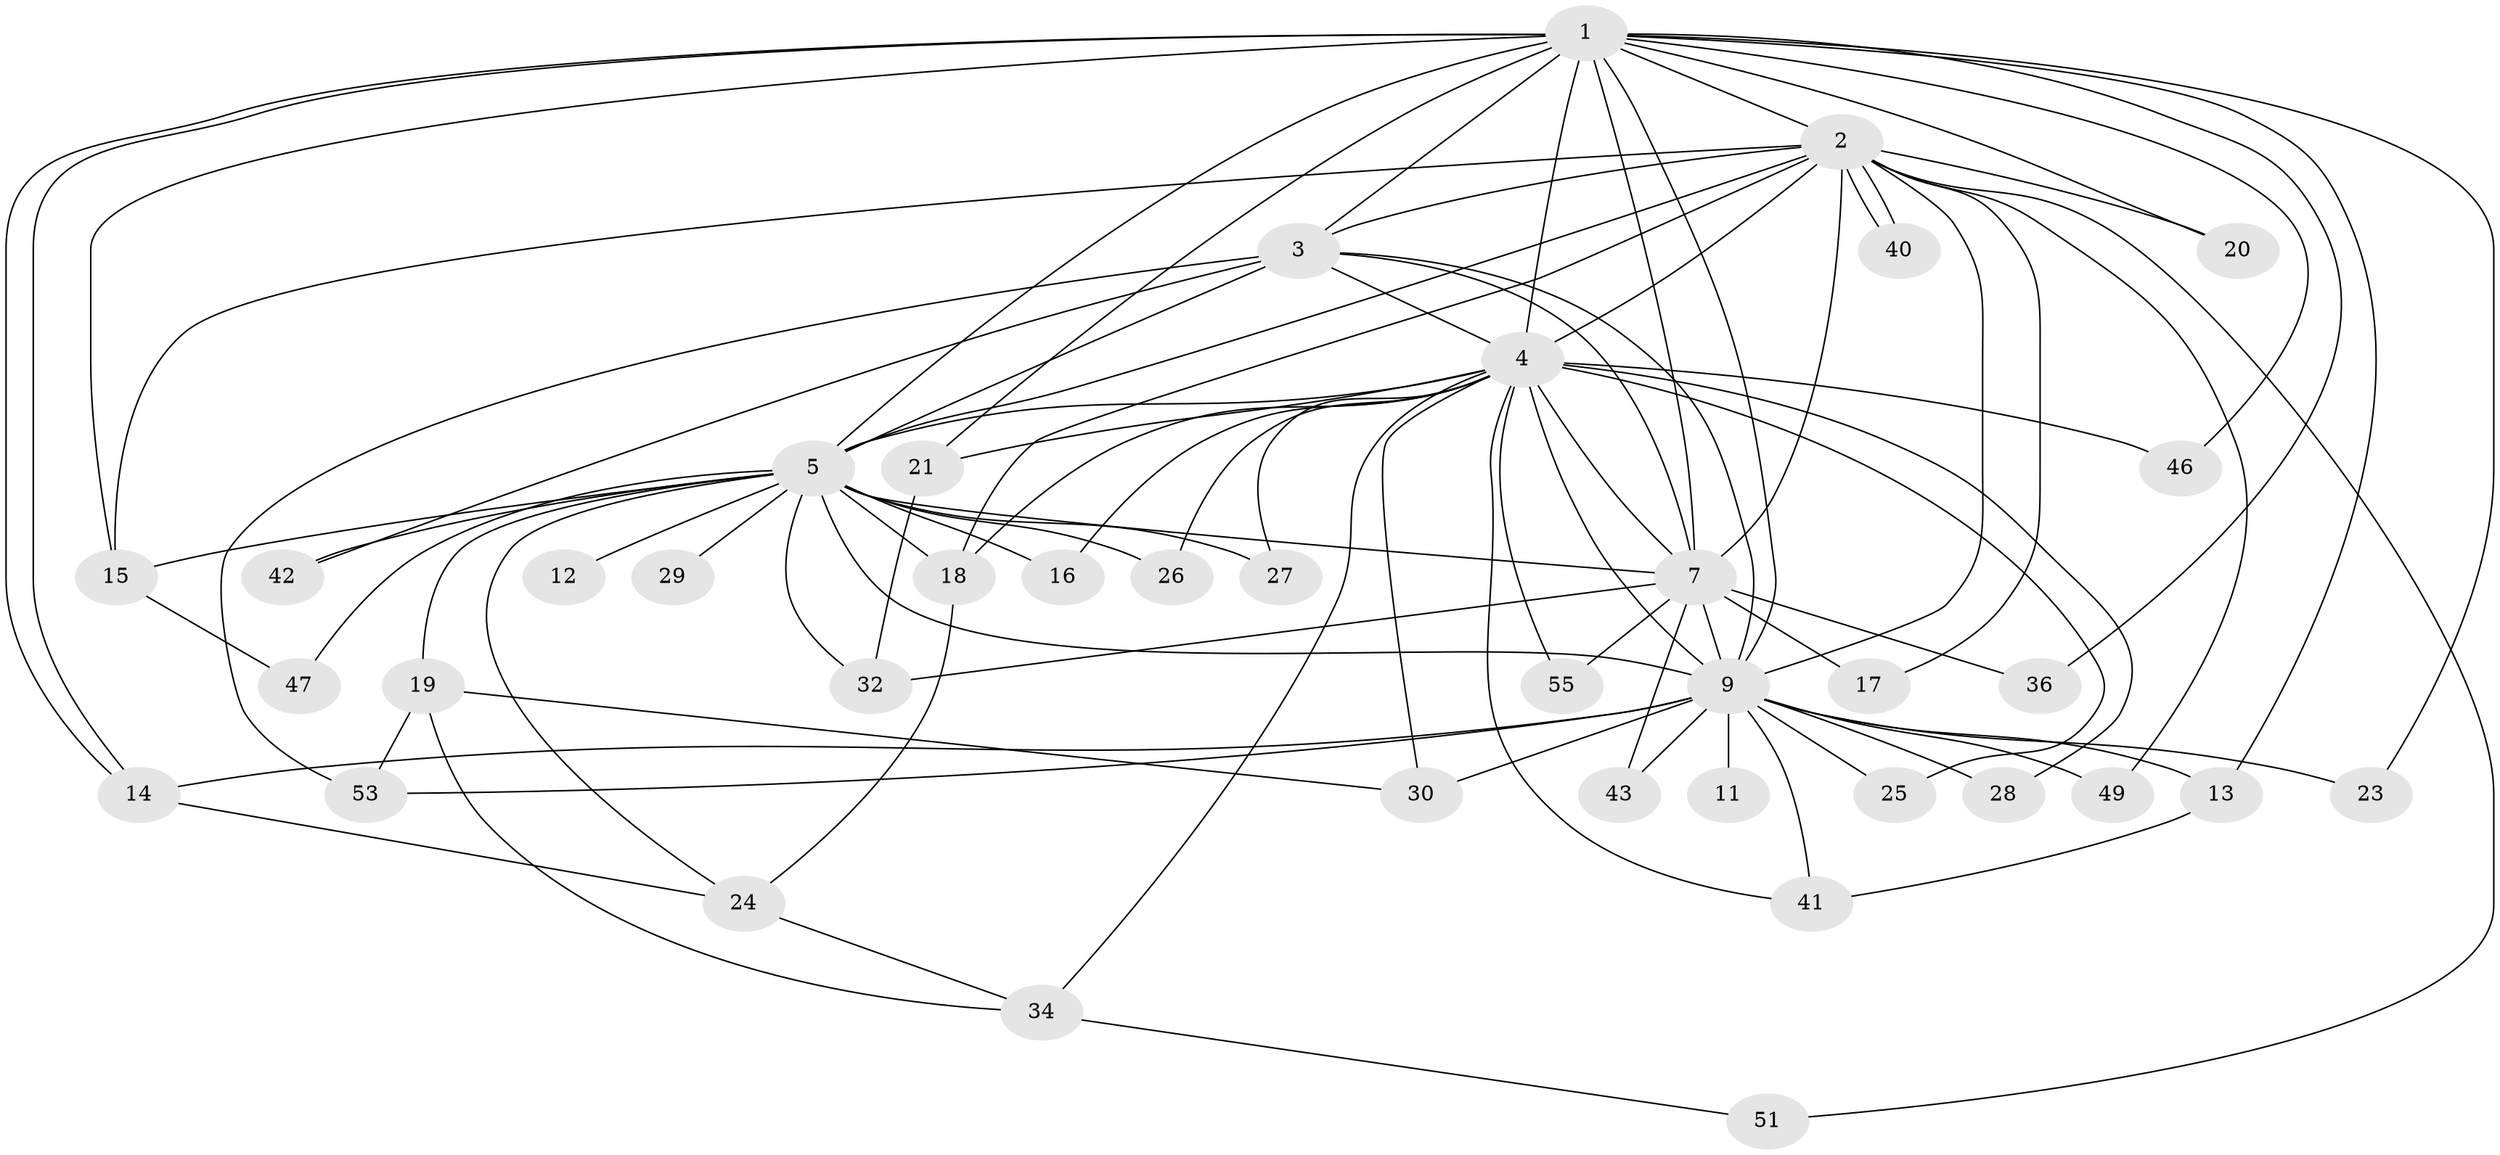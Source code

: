 // original degree distribution, {20: 0.01818181818181818, 19: 0.03636363636363636, 12: 0.01818181818181818, 13: 0.01818181818181818, 14: 0.03636363636363636, 16: 0.01818181818181818, 17: 0.03636363636363636, 2: 0.5818181818181818, 3: 0.14545454545454545, 4: 0.07272727272727272, 5: 0.01818181818181818}
// Generated by graph-tools (version 1.1) at 2025/11/02/27/25 16:11:08]
// undirected, 39 vertices, 90 edges
graph export_dot {
graph [start="1"]
  node [color=gray90,style=filled];
  1 [super="+35"];
  2 [super="+33"];
  3 [super="+48"];
  4 [super="+8"];
  5 [super="+6"];
  7 [super="+22"];
  9 [super="+10"];
  11;
  12;
  13 [super="+50"];
  14 [super="+38"];
  15 [super="+37"];
  16;
  17;
  18 [super="+31"];
  19 [super="+54"];
  20;
  21;
  23;
  24 [super="+44"];
  25;
  26;
  27;
  28;
  29;
  30 [super="+52"];
  32 [super="+39"];
  34 [super="+45"];
  36;
  40;
  41;
  42;
  43;
  46;
  47;
  49;
  51;
  53;
  55;
  1 -- 2;
  1 -- 3;
  1 -- 4 [weight=2];
  1 -- 5 [weight=2];
  1 -- 7 [weight=2];
  1 -- 9 [weight=3];
  1 -- 13;
  1 -- 14;
  1 -- 14;
  1 -- 15;
  1 -- 20;
  1 -- 21;
  1 -- 23;
  1 -- 36;
  1 -- 46;
  2 -- 3;
  2 -- 4 [weight=2];
  2 -- 5 [weight=2];
  2 -- 7;
  2 -- 9 [weight=2];
  2 -- 15;
  2 -- 17;
  2 -- 18;
  2 -- 20;
  2 -- 40;
  2 -- 40;
  2 -- 49;
  2 -- 51;
  3 -- 4 [weight=2];
  3 -- 5 [weight=2];
  3 -- 7 [weight=2];
  3 -- 9 [weight=2];
  3 -- 42;
  3 -- 53;
  4 -- 5 [weight=4];
  4 -- 7 [weight=2];
  4 -- 9 [weight=4];
  4 -- 21;
  4 -- 34;
  4 -- 55;
  4 -- 16;
  4 -- 25;
  4 -- 26;
  4 -- 27;
  4 -- 28;
  4 -- 30;
  4 -- 41;
  4 -- 46;
  4 -- 18;
  5 -- 7 [weight=2];
  5 -- 9 [weight=4];
  5 -- 18;
  5 -- 19 [weight=2];
  5 -- 26;
  5 -- 29 [weight=2];
  5 -- 12;
  5 -- 16;
  5 -- 24;
  5 -- 27;
  5 -- 42;
  5 -- 47;
  5 -- 15;
  5 -- 32;
  7 -- 9 [weight=2];
  7 -- 17;
  7 -- 32;
  7 -- 36;
  7 -- 43;
  7 -- 55;
  9 -- 11 [weight=2];
  9 -- 23;
  9 -- 41;
  9 -- 43;
  9 -- 13;
  9 -- 49;
  9 -- 53;
  9 -- 25;
  9 -- 28;
  9 -- 14;
  9 -- 30;
  13 -- 41;
  14 -- 24;
  15 -- 47;
  18 -- 24;
  19 -- 30;
  19 -- 34;
  19 -- 53;
  21 -- 32;
  24 -- 34;
  34 -- 51;
}
